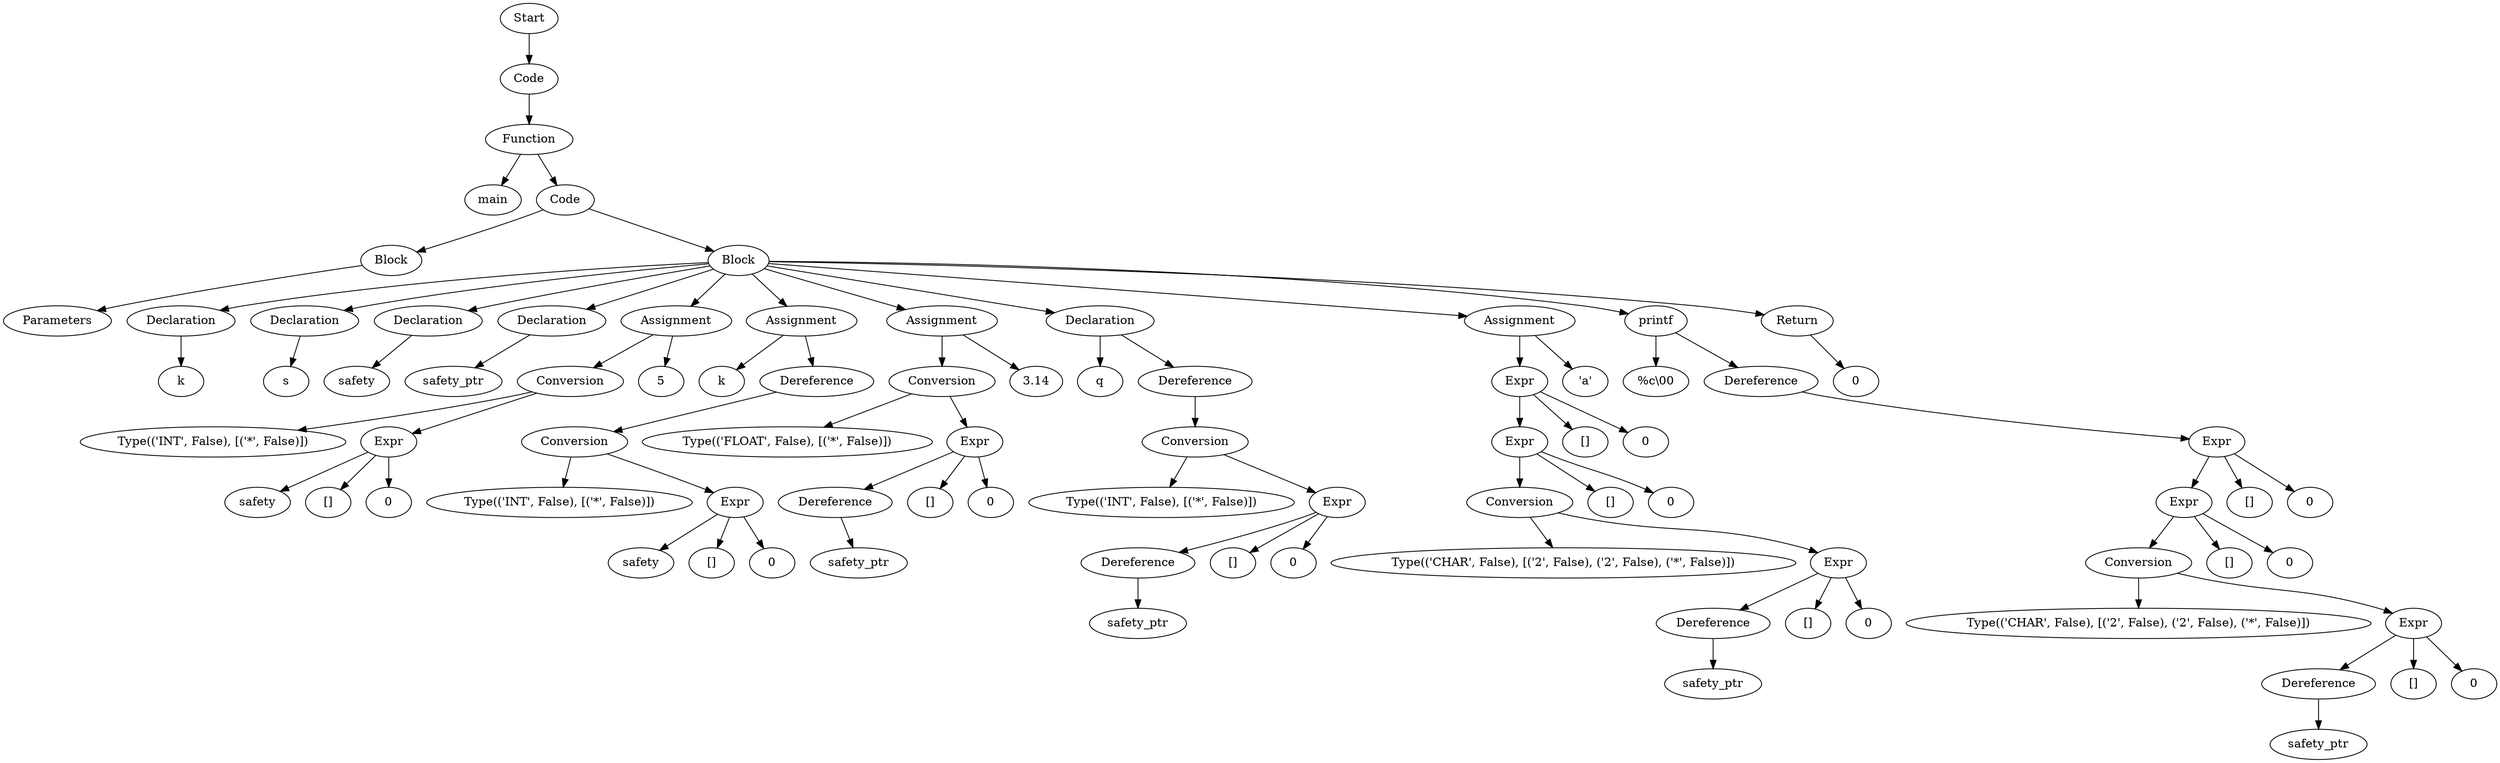digraph AST {
  "125702258137104" [label="Start"];
  "125702258137104" -> "125702258135904";
  "125702258135904" [label="Code"];
  "125702258135904" -> "125702256798992";
  "125702256798992" [label="Function"];
  "125702256798992" -> "125702256798368";
  "125702256798992" -> "125702256801728";
  "125702256798368" [label="main"];
  "125702256801728" [label="Code"];
  "125702256801728" -> "125702258668400";
  "125702256801728" -> "125702258664944";
  "125702258668400" [label="Block"];
  "125702258668400" -> "125702256794096";
  "125702256794096" [label="Parameters"];
  "125702258664944" [label="Block"];
  "125702258664944" -> "125702256791744";
  "125702258664944" -> "125702256803312";
  "125702258664944" -> "125702256793184";
  "125702258664944" -> "125702256796832";
  "125702258664944" -> "125702256790640";
  "125702258664944" -> "125702258670608";
  "125702258664944" -> "125702258668160";
  "125702258664944" -> "125702256931696";
  "125702258664944" -> "125702256933904";
  "125702258664944" -> "125702256919792";
  "125702258664944" -> "125702256694880";
  "125702256791744" [label="Declaration"];
  "125702256791744" -> "125702256802160";
  "125702256802160" [label="k"];
  "125702256803312" [label="Declaration"];
  "125702256803312" -> "125702256793136";
  "125702256793136" [label="s"];
  "125702256793184" [label="Declaration"];
  "125702256793184" -> "125702256797072";
  "125702256797072" [label="safety"];
  "125702256796832" [label="Declaration"];
  "125702256796832" -> "125702256798080";
  "125702256798080" [label="safety_ptr"];
  "125702256790640" [label="Assignment"];
  "125702256790640" -> "125702256924928";
  "125702256790640" -> "125702258670032";
  "125702256924928" [label="Conversion"];
  "125702256924928" -> "125702256931648";
  "125702256924928" -> "125702256797984";
  "125702256931648" [label="Type(('INT', False), [('*', False)])"];
  "125702256797984" [label="Expr"];
  "125702256797984" -> "125702256795872";
  "125702256797984" -> "125702256791792";
  "125702256797984" -> "125702256797744";
  "125702256795872" [label="safety"];
  "125702256791792" [label="[]"];
  "125702256797744" [label="0"];
  "125702258670032" [label="5"];
  "125702258670608" [label="Assignment"];
  "125702258670608" -> "125702258669120";
  "125702258670608" -> "125702258666624";
  "125702258669120" [label="k"];
  "125702258666624" [label="Dereference"];
  "125702258666624" -> "125702258663840";
  "125702258663840" [label="Conversion"];
  "125702258663840" -> "125702258666912";
  "125702258663840" -> "125702258667008";
  "125702258666912" [label="Type(('INT', False), [('*', False)])"];
  "125702258667008" [label="Expr"];
  "125702258667008" -> "125702258671088";
  "125702258667008" -> "125702258670176";
  "125702258667008" -> "125702258669264";
  "125702258671088" [label="safety"];
  "125702258670176" [label="[]"];
  "125702258669264" [label="0"];
  "125702258668160" [label="Assignment"];
  "125702258668160" -> "125702258664128";
  "125702258668160" -> "125702256920416";
  "125702258664128" [label="Conversion"];
  "125702258664128" -> "125702258665136";
  "125702258664128" -> "125702258671184";
  "125702258665136" [label="Type(('FLOAT', False), [('*', False)])"];
  "125702258671184" [label="Expr"];
  "125702258671184" -> "125702258667536";
  "125702258671184" -> "125702257823120";
  "125702258671184" -> "125702257822928";
  "125702258667536" [label="Dereference"];
  "125702258667536" -> "125702257823648";
  "125702257823648" [label="safety_ptr"];
  "125702257823120" [label="[]"];
  "125702257822928" [label="0"];
  "125702256920416" [label="3.14"];
  "125702256931696" [label="Declaration"];
  "125702256931696" -> "125702256922768";
  "125702256931696" -> "125702258666768";
  "125702256922768" [label="q"];
  "125702258666768" [label="Dereference"];
  "125702258666768" -> "125702258670080";
  "125702258670080" [label="Conversion"];
  "125702258670080" -> "125702258668832";
  "125702258670080" -> "125702256925744";
  "125702258668832" [label="Type(('INT', False), [('*', False)])"];
  "125702256925744" [label="Expr"];
  "125702256925744" -> "125702258669408";
  "125702256925744" -> "125702256928864";
  "125702256925744" -> "125702256918688";
  "125702258669408" [label="Dereference"];
  "125702258669408" -> "125702256924448";
  "125702256924448" [label="safety_ptr"];
  "125702256928864" [label="[]"];
  "125702256918688" [label="0"];
  "125702256933904" [label="Assignment"];
  "125702256933904" -> "125702256920224";
  "125702256933904" -> "125702256923536";
  "125702256920224" [label="Expr"];
  "125702256920224" -> "125702256922048";
  "125702256920224" -> "125702256923824";
  "125702256920224" -> "125702256923200";
  "125702256922048" [label="Expr"];
  "125702256922048" -> "125702256787952";
  "125702256922048" -> "125702256923584";
  "125702256922048" -> "125702256923104";
  "125702256787952" [label="Conversion"];
  "125702256787952" -> "125702256796640";
  "125702256787952" -> "125702256922432";
  "125702256796640" [label="Type(('CHAR', False), [('2', False), ('2', False), ('*', False)])"];
  "125702256922432" [label="Expr"];
  "125702256922432" -> "125702258667152";
  "125702256922432" -> "125702256931168";
  "125702256922432" -> "125702256923680";
  "125702258667152" [label="Dereference"];
  "125702258667152" -> "125702256920368";
  "125702256920368" [label="safety_ptr"];
  "125702256931168" [label="[]"];
  "125702256923680" [label="0"];
  "125702256923584" [label="[]"];
  "125702256923104" [label="0"];
  "125702256923824" [label="[]"];
  "125702256923200" [label="0"];
  "125702256923536" [label="'a'"];
  "125702256919792" [label="printf"];
  "125702256919792" -> "125702256920944";
  "125702256919792" -> "125702258665088";
  "125702256920944" [label="%c\\00"];
  "125702258665088" [label="Dereference"];
  "125702258665088" -> "125702256930304";
  "125702256930304" [label="Expr"];
  "125702256930304" -> "125702256932800";
  "125702256930304" -> "125702256924592";
  "125702256930304" -> "125702256689552";
  "125702256932800" [label="Expr"];
  "125702256932800" -> "125702256795728";
  "125702256932800" -> "125702256920464";
  "125702256932800" -> "125702256704624";
  "125702256795728" [label="Conversion"];
  "125702256795728" -> "125702256797552";
  "125702256795728" -> "125702256933808";
  "125702256797552" [label="Type(('CHAR', False), [('2', False), ('2', False), ('*', False)])"];
  "125702256933808" [label="Expr"];
  "125702256933808" -> "125702258664704";
  "125702256933808" -> "125702256698864";
  "125702256933808" -> "125702256699680";
  "125702258664704" [label="Dereference"];
  "125702258664704" -> "125702256691952";
  "125702256691952" [label="safety_ptr"];
  "125702256698864" [label="[]"];
  "125702256699680" [label="0"];
  "125702256920464" [label="[]"];
  "125702256704624" [label="0"];
  "125702256924592" [label="[]"];
  "125702256689552" [label="0"];
  "125702256694880" [label="Return"];
  "125702256694880" -> "125702256690512";
  "125702256690512" [label="0"];
}
